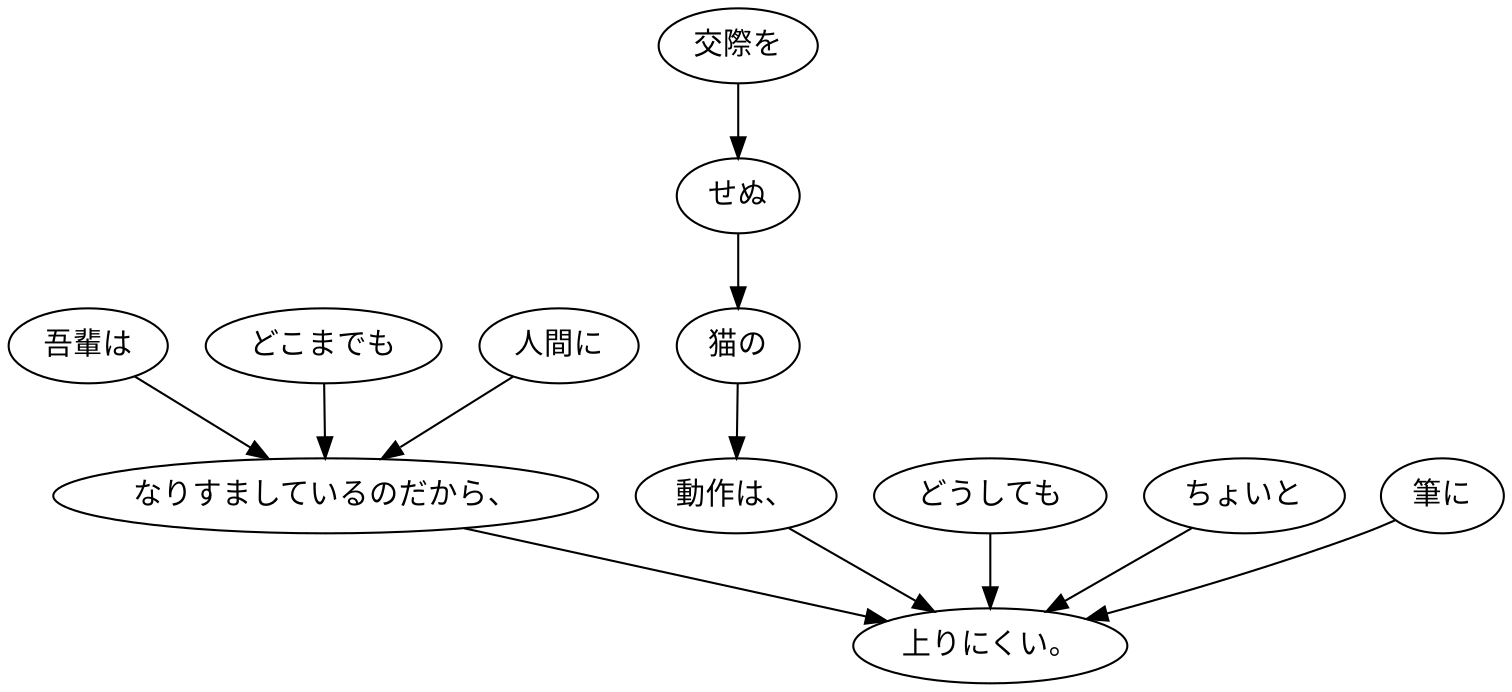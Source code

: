 digraph graph1331 {
	node0 [label="吾輩は"];
	node1 [label="どこまでも"];
	node2 [label="人間に"];
	node3 [label="なりすましているのだから、"];
	node4 [label="交際を"];
	node5 [label="せぬ"];
	node6 [label="猫の"];
	node7 [label="動作は、"];
	node8 [label="どうしても"];
	node9 [label="ちょいと"];
	node10 [label="筆に"];
	node11 [label="上りにくい。"];
	node0 -> node3;
	node1 -> node3;
	node2 -> node3;
	node3 -> node11;
	node4 -> node5;
	node5 -> node6;
	node6 -> node7;
	node7 -> node11;
	node8 -> node11;
	node9 -> node11;
	node10 -> node11;
}
